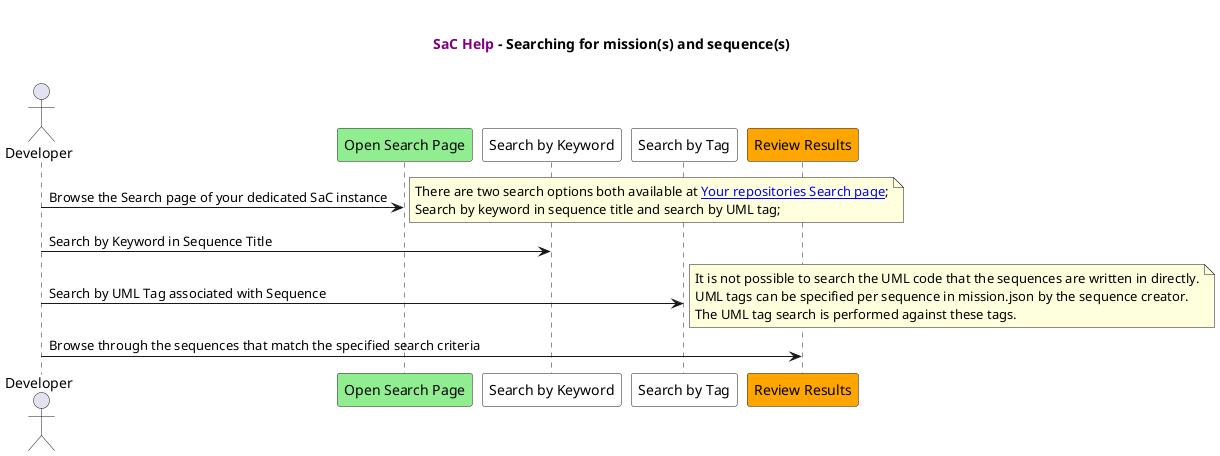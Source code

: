 @startuml

title

  <font color=purple><b>SaC Help</b></font> - Searching for mission(s) and sequence(s)

end title

actor Developer
participant "Open Search Page" as A #lightGreen
participant "Search by Keyword" as B #white
participant "Search by Tag" as C #white
participant "Review Results" as D #orange

Developer -> A: Browse the Search page of your dedicated SaC instance
note right
  There are two search options both available at [[https://github.com/your_organization/your_repository{Right click to open in a new window or a new tab} Your repositories Search page]];
  Search by keyword in sequence title and search by UML tag;
end note
Developer -> B: Search by Keyword in Sequence Title
Developer -> C: Search by UML Tag associated with Sequence
note right
 It is not possible to search the UML code that the sequences are written in directly.
 UML tags can be specified per sequence in mission.json by the sequence creator.
 The UML tag search is performed against these tags.
end note
Developer ->D: Browse through the sequences that match the specified search criteria
@enduml
